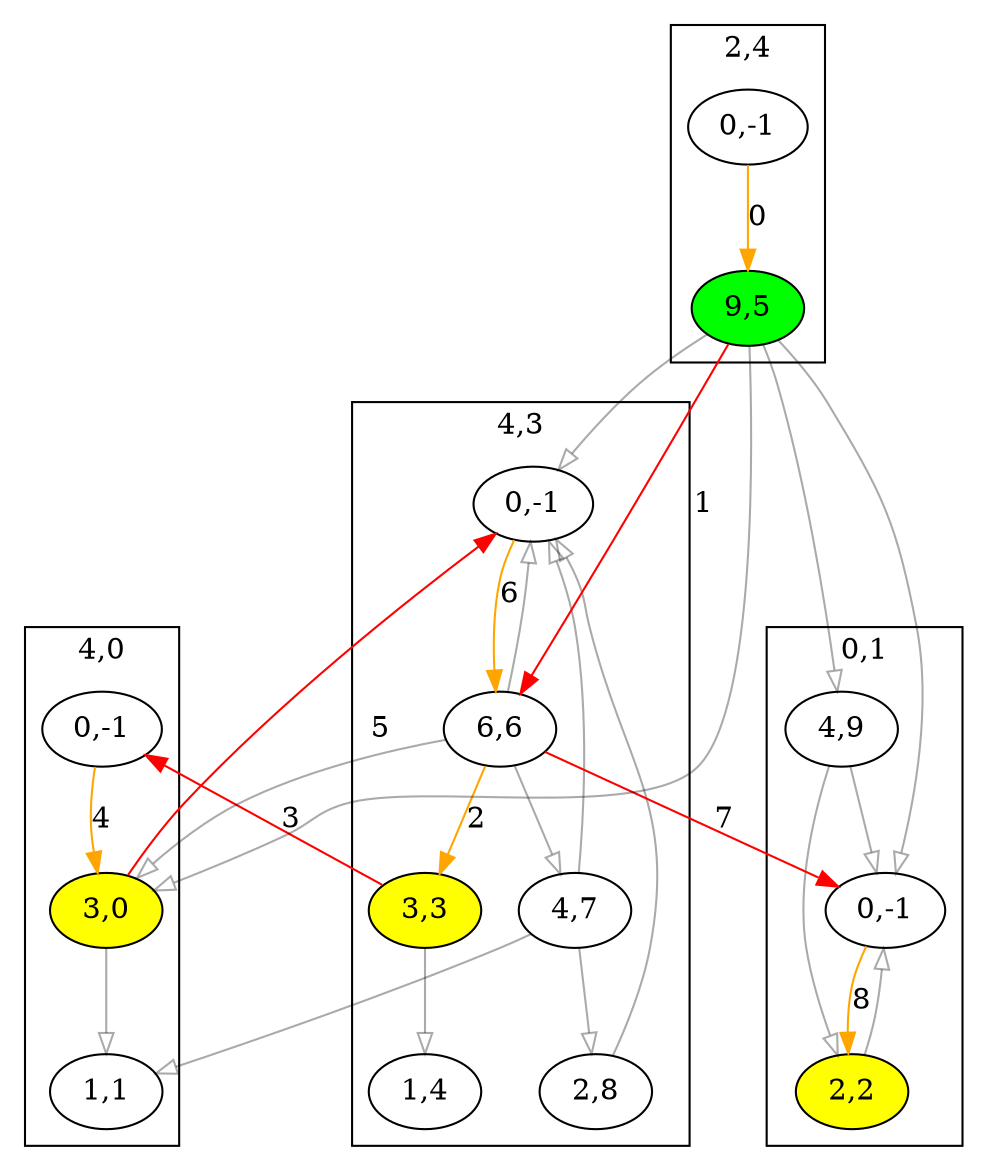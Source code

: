 digraph "stromrallye0.txt" {
	compound=true
	subgraph cluster4_0 {
		label="4,0"
		battery4_0_0 [label="0,-1" pos="11.2,14.0!"]
		battery4_0_1 [label="1,1" pos="12.2,14.0!"]
		battery4_0_3 [label="3,0" fillcolor=yellow pos="11.2,13.0!" style=filled]
	}
	subgraph cluster0_1 {
		label="0,1"
		battery0_1_0 [label="0,-1" pos="0.0,11.2!"]
		battery0_1_2 [label="2,2" fillcolor=yellow pos="1.0,11.2!" style=filled]
		battery0_1_4 [label="4,9" pos="0.0,10.2!"]
	}
	subgraph cluster4_3 {
		label="4,3"
		battery4_3_0 [label="0,-1" pos="11.2,5.6!"]
		battery4_3_1 [label="1,4" pos="12.2,5.6!"]
		battery4_3_2 [label="2,8" pos="13.2,5.6!"]
		battery4_3_3 [label="3,3" fillcolor=yellow pos="11.2,4.6!" style=filled]
		battery4_3_4 [label="4,7" pos="12.2,4.6!"]
		battery4_3_6 [label="6,6" pos="13.2,4.6!"]
	}
	subgraph cluster2_4 {
		label="2,4"
		battery2_4_0 [label="0,-1" pos="5.6,2.8!"]
		battery2_4_9 [label="9,5" fillcolor=green pos="6.6,2.8!" style=filled]
	}
	battery4_0_3 -> battery4_3_0 [label=5 color=red fillcolor=red]
	battery4_0_3 -> battery4_0_1 [color="#00000055" fillcolor=none]
	battery0_1_2 -> battery0_1_0 [color="#00000055" fillcolor=none]
	battery0_1_4 -> battery0_1_2 [color="#00000055" fillcolor=none]
	battery0_1_4 -> battery0_1_0 [color="#00000055" fillcolor=none]
	battery4_3_3 -> battery4_0_0 [label=3 color=red fillcolor=red]
	battery4_3_3 -> battery4_3_1 [color="#00000055" fillcolor=none]
	battery4_3_6 -> battery4_0_3 [color="#00000055" fillcolor=none]
	battery4_3_6 -> battery0_1_0 [label=7 color=red fillcolor=red]
	battery4_3_6 -> battery4_3_4 [color="#00000055" fillcolor=none]
	battery4_3_6 -> battery4_3_0 [color="#00000055" fillcolor=none]
	battery4_3_4 -> battery4_0_1 [color="#00000055" fillcolor=none]
	battery4_3_4 -> battery4_3_2 [color="#00000055" fillcolor=none]
	battery4_3_4 -> battery4_3_0 [color="#00000055" fillcolor=none]
	battery4_3_2 -> battery4_3_0 [color="#00000055" fillcolor=none]
	battery2_4_9 -> battery4_3_6 [label=1 color=red fillcolor=red]
	battery2_4_9 -> battery0_1_4 [color="#00000055" fillcolor=none]
	battery2_4_9 -> battery4_0_3 [color="#00000055" fillcolor=none]
	battery2_4_9 -> battery0_1_0 [color="#00000055" fillcolor=none]
	battery2_4_9 -> battery4_3_0 [color="#00000055" fillcolor=none]
	battery2_4_0 -> battery2_4_9 [label=0 color=orange fillcolor=orange]
	battery4_3_6 -> battery4_3_3 [label=2 color=orange fillcolor=orange]
	battery4_0_0 -> battery4_0_3 [label=4 color=orange fillcolor=orange]
	battery4_3_0 -> battery4_3_6 [label=6 color=orange fillcolor=orange]
	battery0_1_0 -> battery0_1_2 [label=8 color=orange fillcolor=orange]
}
